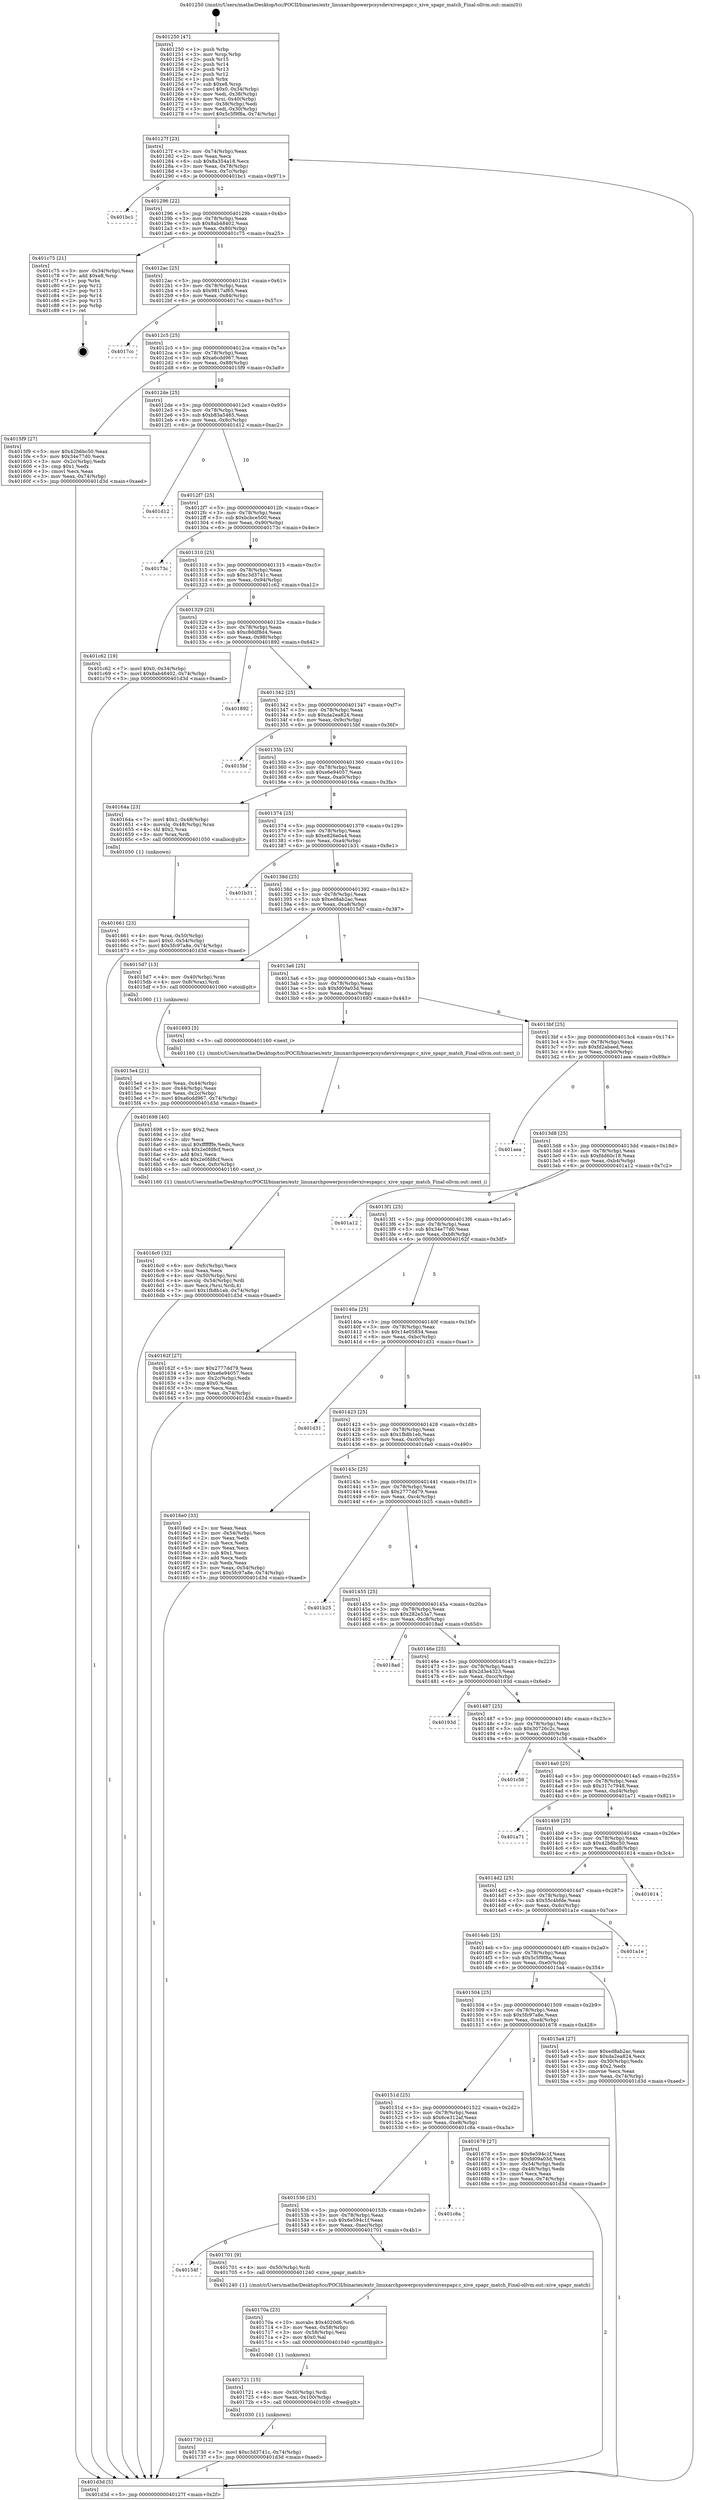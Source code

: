 digraph "0x401250" {
  label = "0x401250 (/mnt/c/Users/mathe/Desktop/tcc/POCII/binaries/extr_linuxarchpowerpcsysdevxivespapr.c_xive_spapr_match_Final-ollvm.out::main(0))"
  labelloc = "t"
  node[shape=record]

  Entry [label="",width=0.3,height=0.3,shape=circle,fillcolor=black,style=filled]
  "0x40127f" [label="{
     0x40127f [23]\l
     | [instrs]\l
     &nbsp;&nbsp;0x40127f \<+3\>: mov -0x74(%rbp),%eax\l
     &nbsp;&nbsp;0x401282 \<+2\>: mov %eax,%ecx\l
     &nbsp;&nbsp;0x401284 \<+6\>: sub $0x8a354a18,%ecx\l
     &nbsp;&nbsp;0x40128a \<+3\>: mov %eax,-0x78(%rbp)\l
     &nbsp;&nbsp;0x40128d \<+3\>: mov %ecx,-0x7c(%rbp)\l
     &nbsp;&nbsp;0x401290 \<+6\>: je 0000000000401bc1 \<main+0x971\>\l
  }"]
  "0x401bc1" [label="{
     0x401bc1\l
  }", style=dashed]
  "0x401296" [label="{
     0x401296 [22]\l
     | [instrs]\l
     &nbsp;&nbsp;0x401296 \<+5\>: jmp 000000000040129b \<main+0x4b\>\l
     &nbsp;&nbsp;0x40129b \<+3\>: mov -0x78(%rbp),%eax\l
     &nbsp;&nbsp;0x40129e \<+5\>: sub $0x8ab48402,%eax\l
     &nbsp;&nbsp;0x4012a3 \<+3\>: mov %eax,-0x80(%rbp)\l
     &nbsp;&nbsp;0x4012a6 \<+6\>: je 0000000000401c75 \<main+0xa25\>\l
  }"]
  Exit [label="",width=0.3,height=0.3,shape=circle,fillcolor=black,style=filled,peripheries=2]
  "0x401c75" [label="{
     0x401c75 [21]\l
     | [instrs]\l
     &nbsp;&nbsp;0x401c75 \<+3\>: mov -0x34(%rbp),%eax\l
     &nbsp;&nbsp;0x401c78 \<+7\>: add $0xe8,%rsp\l
     &nbsp;&nbsp;0x401c7f \<+1\>: pop %rbx\l
     &nbsp;&nbsp;0x401c80 \<+2\>: pop %r12\l
     &nbsp;&nbsp;0x401c82 \<+2\>: pop %r13\l
     &nbsp;&nbsp;0x401c84 \<+2\>: pop %r14\l
     &nbsp;&nbsp;0x401c86 \<+2\>: pop %r15\l
     &nbsp;&nbsp;0x401c88 \<+1\>: pop %rbp\l
     &nbsp;&nbsp;0x401c89 \<+1\>: ret\l
  }"]
  "0x4012ac" [label="{
     0x4012ac [25]\l
     | [instrs]\l
     &nbsp;&nbsp;0x4012ac \<+5\>: jmp 00000000004012b1 \<main+0x61\>\l
     &nbsp;&nbsp;0x4012b1 \<+3\>: mov -0x78(%rbp),%eax\l
     &nbsp;&nbsp;0x4012b4 \<+5\>: sub $0x9817af65,%eax\l
     &nbsp;&nbsp;0x4012b9 \<+6\>: mov %eax,-0x84(%rbp)\l
     &nbsp;&nbsp;0x4012bf \<+6\>: je 00000000004017cc \<main+0x57c\>\l
  }"]
  "0x401730" [label="{
     0x401730 [12]\l
     | [instrs]\l
     &nbsp;&nbsp;0x401730 \<+7\>: movl $0xc3d3741c,-0x74(%rbp)\l
     &nbsp;&nbsp;0x401737 \<+5\>: jmp 0000000000401d3d \<main+0xaed\>\l
  }"]
  "0x4017cc" [label="{
     0x4017cc\l
  }", style=dashed]
  "0x4012c5" [label="{
     0x4012c5 [25]\l
     | [instrs]\l
     &nbsp;&nbsp;0x4012c5 \<+5\>: jmp 00000000004012ca \<main+0x7a\>\l
     &nbsp;&nbsp;0x4012ca \<+3\>: mov -0x78(%rbp),%eax\l
     &nbsp;&nbsp;0x4012cd \<+5\>: sub $0xa6cdd967,%eax\l
     &nbsp;&nbsp;0x4012d2 \<+6\>: mov %eax,-0x88(%rbp)\l
     &nbsp;&nbsp;0x4012d8 \<+6\>: je 00000000004015f9 \<main+0x3a9\>\l
  }"]
  "0x401721" [label="{
     0x401721 [15]\l
     | [instrs]\l
     &nbsp;&nbsp;0x401721 \<+4\>: mov -0x50(%rbp),%rdi\l
     &nbsp;&nbsp;0x401725 \<+6\>: mov %eax,-0x100(%rbp)\l
     &nbsp;&nbsp;0x40172b \<+5\>: call 0000000000401030 \<free@plt\>\l
     | [calls]\l
     &nbsp;&nbsp;0x401030 \{1\} (unknown)\l
  }"]
  "0x4015f9" [label="{
     0x4015f9 [27]\l
     | [instrs]\l
     &nbsp;&nbsp;0x4015f9 \<+5\>: mov $0x42b6bc50,%eax\l
     &nbsp;&nbsp;0x4015fe \<+5\>: mov $0x34e77d0,%ecx\l
     &nbsp;&nbsp;0x401603 \<+3\>: mov -0x2c(%rbp),%edx\l
     &nbsp;&nbsp;0x401606 \<+3\>: cmp $0x1,%edx\l
     &nbsp;&nbsp;0x401609 \<+3\>: cmovl %ecx,%eax\l
     &nbsp;&nbsp;0x40160c \<+3\>: mov %eax,-0x74(%rbp)\l
     &nbsp;&nbsp;0x40160f \<+5\>: jmp 0000000000401d3d \<main+0xaed\>\l
  }"]
  "0x4012de" [label="{
     0x4012de [25]\l
     | [instrs]\l
     &nbsp;&nbsp;0x4012de \<+5\>: jmp 00000000004012e3 \<main+0x93\>\l
     &nbsp;&nbsp;0x4012e3 \<+3\>: mov -0x78(%rbp),%eax\l
     &nbsp;&nbsp;0x4012e6 \<+5\>: sub $0xb83a5465,%eax\l
     &nbsp;&nbsp;0x4012eb \<+6\>: mov %eax,-0x8c(%rbp)\l
     &nbsp;&nbsp;0x4012f1 \<+6\>: je 0000000000401d12 \<main+0xac2\>\l
  }"]
  "0x40170a" [label="{
     0x40170a [23]\l
     | [instrs]\l
     &nbsp;&nbsp;0x40170a \<+10\>: movabs $0x4020d6,%rdi\l
     &nbsp;&nbsp;0x401714 \<+3\>: mov %eax,-0x58(%rbp)\l
     &nbsp;&nbsp;0x401717 \<+3\>: mov -0x58(%rbp),%esi\l
     &nbsp;&nbsp;0x40171a \<+2\>: mov $0x0,%al\l
     &nbsp;&nbsp;0x40171c \<+5\>: call 0000000000401040 \<printf@plt\>\l
     | [calls]\l
     &nbsp;&nbsp;0x401040 \{1\} (unknown)\l
  }"]
  "0x401d12" [label="{
     0x401d12\l
  }", style=dashed]
  "0x4012f7" [label="{
     0x4012f7 [25]\l
     | [instrs]\l
     &nbsp;&nbsp;0x4012f7 \<+5\>: jmp 00000000004012fc \<main+0xac\>\l
     &nbsp;&nbsp;0x4012fc \<+3\>: mov -0x78(%rbp),%eax\l
     &nbsp;&nbsp;0x4012ff \<+5\>: sub $0xbcbce500,%eax\l
     &nbsp;&nbsp;0x401304 \<+6\>: mov %eax,-0x90(%rbp)\l
     &nbsp;&nbsp;0x40130a \<+6\>: je 000000000040173c \<main+0x4ec\>\l
  }"]
  "0x40154f" [label="{
     0x40154f\l
  }", style=dashed]
  "0x40173c" [label="{
     0x40173c\l
  }", style=dashed]
  "0x401310" [label="{
     0x401310 [25]\l
     | [instrs]\l
     &nbsp;&nbsp;0x401310 \<+5\>: jmp 0000000000401315 \<main+0xc5\>\l
     &nbsp;&nbsp;0x401315 \<+3\>: mov -0x78(%rbp),%eax\l
     &nbsp;&nbsp;0x401318 \<+5\>: sub $0xc3d3741c,%eax\l
     &nbsp;&nbsp;0x40131d \<+6\>: mov %eax,-0x94(%rbp)\l
     &nbsp;&nbsp;0x401323 \<+6\>: je 0000000000401c62 \<main+0xa12\>\l
  }"]
  "0x401701" [label="{
     0x401701 [9]\l
     | [instrs]\l
     &nbsp;&nbsp;0x401701 \<+4\>: mov -0x50(%rbp),%rdi\l
     &nbsp;&nbsp;0x401705 \<+5\>: call 0000000000401240 \<xive_spapr_match\>\l
     | [calls]\l
     &nbsp;&nbsp;0x401240 \{1\} (/mnt/c/Users/mathe/Desktop/tcc/POCII/binaries/extr_linuxarchpowerpcsysdevxivespapr.c_xive_spapr_match_Final-ollvm.out::xive_spapr_match)\l
  }"]
  "0x401c62" [label="{
     0x401c62 [19]\l
     | [instrs]\l
     &nbsp;&nbsp;0x401c62 \<+7\>: movl $0x0,-0x34(%rbp)\l
     &nbsp;&nbsp;0x401c69 \<+7\>: movl $0x8ab48402,-0x74(%rbp)\l
     &nbsp;&nbsp;0x401c70 \<+5\>: jmp 0000000000401d3d \<main+0xaed\>\l
  }"]
  "0x401329" [label="{
     0x401329 [25]\l
     | [instrs]\l
     &nbsp;&nbsp;0x401329 \<+5\>: jmp 000000000040132e \<main+0xde\>\l
     &nbsp;&nbsp;0x40132e \<+3\>: mov -0x78(%rbp),%eax\l
     &nbsp;&nbsp;0x401331 \<+5\>: sub $0xc8ddf8d4,%eax\l
     &nbsp;&nbsp;0x401336 \<+6\>: mov %eax,-0x98(%rbp)\l
     &nbsp;&nbsp;0x40133c \<+6\>: je 0000000000401892 \<main+0x642\>\l
  }"]
  "0x401536" [label="{
     0x401536 [25]\l
     | [instrs]\l
     &nbsp;&nbsp;0x401536 \<+5\>: jmp 000000000040153b \<main+0x2eb\>\l
     &nbsp;&nbsp;0x40153b \<+3\>: mov -0x78(%rbp),%eax\l
     &nbsp;&nbsp;0x40153e \<+5\>: sub $0x6e594c1f,%eax\l
     &nbsp;&nbsp;0x401543 \<+6\>: mov %eax,-0xec(%rbp)\l
     &nbsp;&nbsp;0x401549 \<+6\>: je 0000000000401701 \<main+0x4b1\>\l
  }"]
  "0x401892" [label="{
     0x401892\l
  }", style=dashed]
  "0x401342" [label="{
     0x401342 [25]\l
     | [instrs]\l
     &nbsp;&nbsp;0x401342 \<+5\>: jmp 0000000000401347 \<main+0xf7\>\l
     &nbsp;&nbsp;0x401347 \<+3\>: mov -0x78(%rbp),%eax\l
     &nbsp;&nbsp;0x40134a \<+5\>: sub $0xda2ea824,%eax\l
     &nbsp;&nbsp;0x40134f \<+6\>: mov %eax,-0x9c(%rbp)\l
     &nbsp;&nbsp;0x401355 \<+6\>: je 00000000004015bf \<main+0x36f\>\l
  }"]
  "0x401c8a" [label="{
     0x401c8a\l
  }", style=dashed]
  "0x4015bf" [label="{
     0x4015bf\l
  }", style=dashed]
  "0x40135b" [label="{
     0x40135b [25]\l
     | [instrs]\l
     &nbsp;&nbsp;0x40135b \<+5\>: jmp 0000000000401360 \<main+0x110\>\l
     &nbsp;&nbsp;0x401360 \<+3\>: mov -0x78(%rbp),%eax\l
     &nbsp;&nbsp;0x401363 \<+5\>: sub $0xe6e94057,%eax\l
     &nbsp;&nbsp;0x401368 \<+6\>: mov %eax,-0xa0(%rbp)\l
     &nbsp;&nbsp;0x40136e \<+6\>: je 000000000040164a \<main+0x3fa\>\l
  }"]
  "0x4016c0" [label="{
     0x4016c0 [32]\l
     | [instrs]\l
     &nbsp;&nbsp;0x4016c0 \<+6\>: mov -0xfc(%rbp),%ecx\l
     &nbsp;&nbsp;0x4016c6 \<+3\>: imul %eax,%ecx\l
     &nbsp;&nbsp;0x4016c9 \<+4\>: mov -0x50(%rbp),%rsi\l
     &nbsp;&nbsp;0x4016cd \<+4\>: movslq -0x54(%rbp),%rdi\l
     &nbsp;&nbsp;0x4016d1 \<+3\>: mov %ecx,(%rsi,%rdi,4)\l
     &nbsp;&nbsp;0x4016d4 \<+7\>: movl $0x1fb8b1eb,-0x74(%rbp)\l
     &nbsp;&nbsp;0x4016db \<+5\>: jmp 0000000000401d3d \<main+0xaed\>\l
  }"]
  "0x40164a" [label="{
     0x40164a [23]\l
     | [instrs]\l
     &nbsp;&nbsp;0x40164a \<+7\>: movl $0x1,-0x48(%rbp)\l
     &nbsp;&nbsp;0x401651 \<+4\>: movslq -0x48(%rbp),%rax\l
     &nbsp;&nbsp;0x401655 \<+4\>: shl $0x2,%rax\l
     &nbsp;&nbsp;0x401659 \<+3\>: mov %rax,%rdi\l
     &nbsp;&nbsp;0x40165c \<+5\>: call 0000000000401050 \<malloc@plt\>\l
     | [calls]\l
     &nbsp;&nbsp;0x401050 \{1\} (unknown)\l
  }"]
  "0x401374" [label="{
     0x401374 [25]\l
     | [instrs]\l
     &nbsp;&nbsp;0x401374 \<+5\>: jmp 0000000000401379 \<main+0x129\>\l
     &nbsp;&nbsp;0x401379 \<+3\>: mov -0x78(%rbp),%eax\l
     &nbsp;&nbsp;0x40137c \<+5\>: sub $0xe826e0a4,%eax\l
     &nbsp;&nbsp;0x401381 \<+6\>: mov %eax,-0xa4(%rbp)\l
     &nbsp;&nbsp;0x401387 \<+6\>: je 0000000000401b31 \<main+0x8e1\>\l
  }"]
  "0x401698" [label="{
     0x401698 [40]\l
     | [instrs]\l
     &nbsp;&nbsp;0x401698 \<+5\>: mov $0x2,%ecx\l
     &nbsp;&nbsp;0x40169d \<+1\>: cltd\l
     &nbsp;&nbsp;0x40169e \<+2\>: idiv %ecx\l
     &nbsp;&nbsp;0x4016a0 \<+6\>: imul $0xfffffffe,%edx,%ecx\l
     &nbsp;&nbsp;0x4016a6 \<+6\>: sub $0x2e0fd8cf,%ecx\l
     &nbsp;&nbsp;0x4016ac \<+3\>: add $0x1,%ecx\l
     &nbsp;&nbsp;0x4016af \<+6\>: add $0x2e0fd8cf,%ecx\l
     &nbsp;&nbsp;0x4016b5 \<+6\>: mov %ecx,-0xfc(%rbp)\l
     &nbsp;&nbsp;0x4016bb \<+5\>: call 0000000000401160 \<next_i\>\l
     | [calls]\l
     &nbsp;&nbsp;0x401160 \{1\} (/mnt/c/Users/mathe/Desktop/tcc/POCII/binaries/extr_linuxarchpowerpcsysdevxivespapr.c_xive_spapr_match_Final-ollvm.out::next_i)\l
  }"]
  "0x401b31" [label="{
     0x401b31\l
  }", style=dashed]
  "0x40138d" [label="{
     0x40138d [25]\l
     | [instrs]\l
     &nbsp;&nbsp;0x40138d \<+5\>: jmp 0000000000401392 \<main+0x142\>\l
     &nbsp;&nbsp;0x401392 \<+3\>: mov -0x78(%rbp),%eax\l
     &nbsp;&nbsp;0x401395 \<+5\>: sub $0xed8ab2ac,%eax\l
     &nbsp;&nbsp;0x40139a \<+6\>: mov %eax,-0xa8(%rbp)\l
     &nbsp;&nbsp;0x4013a0 \<+6\>: je 00000000004015d7 \<main+0x387\>\l
  }"]
  "0x40151d" [label="{
     0x40151d [25]\l
     | [instrs]\l
     &nbsp;&nbsp;0x40151d \<+5\>: jmp 0000000000401522 \<main+0x2d2\>\l
     &nbsp;&nbsp;0x401522 \<+3\>: mov -0x78(%rbp),%eax\l
     &nbsp;&nbsp;0x401525 \<+5\>: sub $0x6ce312af,%eax\l
     &nbsp;&nbsp;0x40152a \<+6\>: mov %eax,-0xe8(%rbp)\l
     &nbsp;&nbsp;0x401530 \<+6\>: je 0000000000401c8a \<main+0xa3a\>\l
  }"]
  "0x4015d7" [label="{
     0x4015d7 [13]\l
     | [instrs]\l
     &nbsp;&nbsp;0x4015d7 \<+4\>: mov -0x40(%rbp),%rax\l
     &nbsp;&nbsp;0x4015db \<+4\>: mov 0x8(%rax),%rdi\l
     &nbsp;&nbsp;0x4015df \<+5\>: call 0000000000401060 \<atoi@plt\>\l
     | [calls]\l
     &nbsp;&nbsp;0x401060 \{1\} (unknown)\l
  }"]
  "0x4013a6" [label="{
     0x4013a6 [25]\l
     | [instrs]\l
     &nbsp;&nbsp;0x4013a6 \<+5\>: jmp 00000000004013ab \<main+0x15b\>\l
     &nbsp;&nbsp;0x4013ab \<+3\>: mov -0x78(%rbp),%eax\l
     &nbsp;&nbsp;0x4013ae \<+5\>: sub $0xfd09a03d,%eax\l
     &nbsp;&nbsp;0x4013b3 \<+6\>: mov %eax,-0xac(%rbp)\l
     &nbsp;&nbsp;0x4013b9 \<+6\>: je 0000000000401693 \<main+0x443\>\l
  }"]
  "0x401678" [label="{
     0x401678 [27]\l
     | [instrs]\l
     &nbsp;&nbsp;0x401678 \<+5\>: mov $0x6e594c1f,%eax\l
     &nbsp;&nbsp;0x40167d \<+5\>: mov $0xfd09a03d,%ecx\l
     &nbsp;&nbsp;0x401682 \<+3\>: mov -0x54(%rbp),%edx\l
     &nbsp;&nbsp;0x401685 \<+3\>: cmp -0x48(%rbp),%edx\l
     &nbsp;&nbsp;0x401688 \<+3\>: cmovl %ecx,%eax\l
     &nbsp;&nbsp;0x40168b \<+3\>: mov %eax,-0x74(%rbp)\l
     &nbsp;&nbsp;0x40168e \<+5\>: jmp 0000000000401d3d \<main+0xaed\>\l
  }"]
  "0x401693" [label="{
     0x401693 [5]\l
     | [instrs]\l
     &nbsp;&nbsp;0x401693 \<+5\>: call 0000000000401160 \<next_i\>\l
     | [calls]\l
     &nbsp;&nbsp;0x401160 \{1\} (/mnt/c/Users/mathe/Desktop/tcc/POCII/binaries/extr_linuxarchpowerpcsysdevxivespapr.c_xive_spapr_match_Final-ollvm.out::next_i)\l
  }"]
  "0x4013bf" [label="{
     0x4013bf [25]\l
     | [instrs]\l
     &nbsp;&nbsp;0x4013bf \<+5\>: jmp 00000000004013c4 \<main+0x174\>\l
     &nbsp;&nbsp;0x4013c4 \<+3\>: mov -0x78(%rbp),%eax\l
     &nbsp;&nbsp;0x4013c7 \<+5\>: sub $0xfd2abaed,%eax\l
     &nbsp;&nbsp;0x4013cc \<+6\>: mov %eax,-0xb0(%rbp)\l
     &nbsp;&nbsp;0x4013d2 \<+6\>: je 0000000000401aea \<main+0x89a\>\l
  }"]
  "0x401661" [label="{
     0x401661 [23]\l
     | [instrs]\l
     &nbsp;&nbsp;0x401661 \<+4\>: mov %rax,-0x50(%rbp)\l
     &nbsp;&nbsp;0x401665 \<+7\>: movl $0x0,-0x54(%rbp)\l
     &nbsp;&nbsp;0x40166c \<+7\>: movl $0x5fc97a8e,-0x74(%rbp)\l
     &nbsp;&nbsp;0x401673 \<+5\>: jmp 0000000000401d3d \<main+0xaed\>\l
  }"]
  "0x401aea" [label="{
     0x401aea\l
  }", style=dashed]
  "0x4013d8" [label="{
     0x4013d8 [25]\l
     | [instrs]\l
     &nbsp;&nbsp;0x4013d8 \<+5\>: jmp 00000000004013dd \<main+0x18d\>\l
     &nbsp;&nbsp;0x4013dd \<+3\>: mov -0x78(%rbp),%eax\l
     &nbsp;&nbsp;0x4013e0 \<+5\>: sub $0xfdd60c18,%eax\l
     &nbsp;&nbsp;0x4013e5 \<+6\>: mov %eax,-0xb4(%rbp)\l
     &nbsp;&nbsp;0x4013eb \<+6\>: je 0000000000401a12 \<main+0x7c2\>\l
  }"]
  "0x4015e4" [label="{
     0x4015e4 [21]\l
     | [instrs]\l
     &nbsp;&nbsp;0x4015e4 \<+3\>: mov %eax,-0x44(%rbp)\l
     &nbsp;&nbsp;0x4015e7 \<+3\>: mov -0x44(%rbp),%eax\l
     &nbsp;&nbsp;0x4015ea \<+3\>: mov %eax,-0x2c(%rbp)\l
     &nbsp;&nbsp;0x4015ed \<+7\>: movl $0xa6cdd967,-0x74(%rbp)\l
     &nbsp;&nbsp;0x4015f4 \<+5\>: jmp 0000000000401d3d \<main+0xaed\>\l
  }"]
  "0x401a12" [label="{
     0x401a12\l
  }", style=dashed]
  "0x4013f1" [label="{
     0x4013f1 [25]\l
     | [instrs]\l
     &nbsp;&nbsp;0x4013f1 \<+5\>: jmp 00000000004013f6 \<main+0x1a6\>\l
     &nbsp;&nbsp;0x4013f6 \<+3\>: mov -0x78(%rbp),%eax\l
     &nbsp;&nbsp;0x4013f9 \<+5\>: sub $0x34e77d0,%eax\l
     &nbsp;&nbsp;0x4013fe \<+6\>: mov %eax,-0xb8(%rbp)\l
     &nbsp;&nbsp;0x401404 \<+6\>: je 000000000040162f \<main+0x3df\>\l
  }"]
  "0x401250" [label="{
     0x401250 [47]\l
     | [instrs]\l
     &nbsp;&nbsp;0x401250 \<+1\>: push %rbp\l
     &nbsp;&nbsp;0x401251 \<+3\>: mov %rsp,%rbp\l
     &nbsp;&nbsp;0x401254 \<+2\>: push %r15\l
     &nbsp;&nbsp;0x401256 \<+2\>: push %r14\l
     &nbsp;&nbsp;0x401258 \<+2\>: push %r13\l
     &nbsp;&nbsp;0x40125a \<+2\>: push %r12\l
     &nbsp;&nbsp;0x40125c \<+1\>: push %rbx\l
     &nbsp;&nbsp;0x40125d \<+7\>: sub $0xe8,%rsp\l
     &nbsp;&nbsp;0x401264 \<+7\>: movl $0x0,-0x34(%rbp)\l
     &nbsp;&nbsp;0x40126b \<+3\>: mov %edi,-0x38(%rbp)\l
     &nbsp;&nbsp;0x40126e \<+4\>: mov %rsi,-0x40(%rbp)\l
     &nbsp;&nbsp;0x401272 \<+3\>: mov -0x38(%rbp),%edi\l
     &nbsp;&nbsp;0x401275 \<+3\>: mov %edi,-0x30(%rbp)\l
     &nbsp;&nbsp;0x401278 \<+7\>: movl $0x5c5f9f8a,-0x74(%rbp)\l
  }"]
  "0x40162f" [label="{
     0x40162f [27]\l
     | [instrs]\l
     &nbsp;&nbsp;0x40162f \<+5\>: mov $0x2777dd79,%eax\l
     &nbsp;&nbsp;0x401634 \<+5\>: mov $0xe6e94057,%ecx\l
     &nbsp;&nbsp;0x401639 \<+3\>: mov -0x2c(%rbp),%edx\l
     &nbsp;&nbsp;0x40163c \<+3\>: cmp $0x0,%edx\l
     &nbsp;&nbsp;0x40163f \<+3\>: cmove %ecx,%eax\l
     &nbsp;&nbsp;0x401642 \<+3\>: mov %eax,-0x74(%rbp)\l
     &nbsp;&nbsp;0x401645 \<+5\>: jmp 0000000000401d3d \<main+0xaed\>\l
  }"]
  "0x40140a" [label="{
     0x40140a [25]\l
     | [instrs]\l
     &nbsp;&nbsp;0x40140a \<+5\>: jmp 000000000040140f \<main+0x1bf\>\l
     &nbsp;&nbsp;0x40140f \<+3\>: mov -0x78(%rbp),%eax\l
     &nbsp;&nbsp;0x401412 \<+5\>: sub $0x14e05854,%eax\l
     &nbsp;&nbsp;0x401417 \<+6\>: mov %eax,-0xbc(%rbp)\l
     &nbsp;&nbsp;0x40141d \<+6\>: je 0000000000401d31 \<main+0xae1\>\l
  }"]
  "0x401d3d" [label="{
     0x401d3d [5]\l
     | [instrs]\l
     &nbsp;&nbsp;0x401d3d \<+5\>: jmp 000000000040127f \<main+0x2f\>\l
  }"]
  "0x401d31" [label="{
     0x401d31\l
  }", style=dashed]
  "0x401423" [label="{
     0x401423 [25]\l
     | [instrs]\l
     &nbsp;&nbsp;0x401423 \<+5\>: jmp 0000000000401428 \<main+0x1d8\>\l
     &nbsp;&nbsp;0x401428 \<+3\>: mov -0x78(%rbp),%eax\l
     &nbsp;&nbsp;0x40142b \<+5\>: sub $0x1fb8b1eb,%eax\l
     &nbsp;&nbsp;0x401430 \<+6\>: mov %eax,-0xc0(%rbp)\l
     &nbsp;&nbsp;0x401436 \<+6\>: je 00000000004016e0 \<main+0x490\>\l
  }"]
  "0x401504" [label="{
     0x401504 [25]\l
     | [instrs]\l
     &nbsp;&nbsp;0x401504 \<+5\>: jmp 0000000000401509 \<main+0x2b9\>\l
     &nbsp;&nbsp;0x401509 \<+3\>: mov -0x78(%rbp),%eax\l
     &nbsp;&nbsp;0x40150c \<+5\>: sub $0x5fc97a8e,%eax\l
     &nbsp;&nbsp;0x401511 \<+6\>: mov %eax,-0xe4(%rbp)\l
     &nbsp;&nbsp;0x401517 \<+6\>: je 0000000000401678 \<main+0x428\>\l
  }"]
  "0x4016e0" [label="{
     0x4016e0 [33]\l
     | [instrs]\l
     &nbsp;&nbsp;0x4016e0 \<+2\>: xor %eax,%eax\l
     &nbsp;&nbsp;0x4016e2 \<+3\>: mov -0x54(%rbp),%ecx\l
     &nbsp;&nbsp;0x4016e5 \<+2\>: mov %eax,%edx\l
     &nbsp;&nbsp;0x4016e7 \<+2\>: sub %ecx,%edx\l
     &nbsp;&nbsp;0x4016e9 \<+2\>: mov %eax,%ecx\l
     &nbsp;&nbsp;0x4016eb \<+3\>: sub $0x1,%ecx\l
     &nbsp;&nbsp;0x4016ee \<+2\>: add %ecx,%edx\l
     &nbsp;&nbsp;0x4016f0 \<+2\>: sub %edx,%eax\l
     &nbsp;&nbsp;0x4016f2 \<+3\>: mov %eax,-0x54(%rbp)\l
     &nbsp;&nbsp;0x4016f5 \<+7\>: movl $0x5fc97a8e,-0x74(%rbp)\l
     &nbsp;&nbsp;0x4016fc \<+5\>: jmp 0000000000401d3d \<main+0xaed\>\l
  }"]
  "0x40143c" [label="{
     0x40143c [25]\l
     | [instrs]\l
     &nbsp;&nbsp;0x40143c \<+5\>: jmp 0000000000401441 \<main+0x1f1\>\l
     &nbsp;&nbsp;0x401441 \<+3\>: mov -0x78(%rbp),%eax\l
     &nbsp;&nbsp;0x401444 \<+5\>: sub $0x2777dd79,%eax\l
     &nbsp;&nbsp;0x401449 \<+6\>: mov %eax,-0xc4(%rbp)\l
     &nbsp;&nbsp;0x40144f \<+6\>: je 0000000000401b25 \<main+0x8d5\>\l
  }"]
  "0x4015a4" [label="{
     0x4015a4 [27]\l
     | [instrs]\l
     &nbsp;&nbsp;0x4015a4 \<+5\>: mov $0xed8ab2ac,%eax\l
     &nbsp;&nbsp;0x4015a9 \<+5\>: mov $0xda2ea824,%ecx\l
     &nbsp;&nbsp;0x4015ae \<+3\>: mov -0x30(%rbp),%edx\l
     &nbsp;&nbsp;0x4015b1 \<+3\>: cmp $0x2,%edx\l
     &nbsp;&nbsp;0x4015b4 \<+3\>: cmovne %ecx,%eax\l
     &nbsp;&nbsp;0x4015b7 \<+3\>: mov %eax,-0x74(%rbp)\l
     &nbsp;&nbsp;0x4015ba \<+5\>: jmp 0000000000401d3d \<main+0xaed\>\l
  }"]
  "0x401b25" [label="{
     0x401b25\l
  }", style=dashed]
  "0x401455" [label="{
     0x401455 [25]\l
     | [instrs]\l
     &nbsp;&nbsp;0x401455 \<+5\>: jmp 000000000040145a \<main+0x20a\>\l
     &nbsp;&nbsp;0x40145a \<+3\>: mov -0x78(%rbp),%eax\l
     &nbsp;&nbsp;0x40145d \<+5\>: sub $0x282e53a7,%eax\l
     &nbsp;&nbsp;0x401462 \<+6\>: mov %eax,-0xc8(%rbp)\l
     &nbsp;&nbsp;0x401468 \<+6\>: je 00000000004018ad \<main+0x65d\>\l
  }"]
  "0x4014eb" [label="{
     0x4014eb [25]\l
     | [instrs]\l
     &nbsp;&nbsp;0x4014eb \<+5\>: jmp 00000000004014f0 \<main+0x2a0\>\l
     &nbsp;&nbsp;0x4014f0 \<+3\>: mov -0x78(%rbp),%eax\l
     &nbsp;&nbsp;0x4014f3 \<+5\>: sub $0x5c5f9f8a,%eax\l
     &nbsp;&nbsp;0x4014f8 \<+6\>: mov %eax,-0xe0(%rbp)\l
     &nbsp;&nbsp;0x4014fe \<+6\>: je 00000000004015a4 \<main+0x354\>\l
  }"]
  "0x4018ad" [label="{
     0x4018ad\l
  }", style=dashed]
  "0x40146e" [label="{
     0x40146e [25]\l
     | [instrs]\l
     &nbsp;&nbsp;0x40146e \<+5\>: jmp 0000000000401473 \<main+0x223\>\l
     &nbsp;&nbsp;0x401473 \<+3\>: mov -0x78(%rbp),%eax\l
     &nbsp;&nbsp;0x401476 \<+5\>: sub $0x2d3e4323,%eax\l
     &nbsp;&nbsp;0x40147b \<+6\>: mov %eax,-0xcc(%rbp)\l
     &nbsp;&nbsp;0x401481 \<+6\>: je 000000000040193d \<main+0x6ed\>\l
  }"]
  "0x401a1e" [label="{
     0x401a1e\l
  }", style=dashed]
  "0x40193d" [label="{
     0x40193d\l
  }", style=dashed]
  "0x401487" [label="{
     0x401487 [25]\l
     | [instrs]\l
     &nbsp;&nbsp;0x401487 \<+5\>: jmp 000000000040148c \<main+0x23c\>\l
     &nbsp;&nbsp;0x40148c \<+3\>: mov -0x78(%rbp),%eax\l
     &nbsp;&nbsp;0x40148f \<+5\>: sub $0x30726c2c,%eax\l
     &nbsp;&nbsp;0x401494 \<+6\>: mov %eax,-0xd0(%rbp)\l
     &nbsp;&nbsp;0x40149a \<+6\>: je 0000000000401c56 \<main+0xa06\>\l
  }"]
  "0x4014d2" [label="{
     0x4014d2 [25]\l
     | [instrs]\l
     &nbsp;&nbsp;0x4014d2 \<+5\>: jmp 00000000004014d7 \<main+0x287\>\l
     &nbsp;&nbsp;0x4014d7 \<+3\>: mov -0x78(%rbp),%eax\l
     &nbsp;&nbsp;0x4014da \<+5\>: sub $0x55c4bfde,%eax\l
     &nbsp;&nbsp;0x4014df \<+6\>: mov %eax,-0xdc(%rbp)\l
     &nbsp;&nbsp;0x4014e5 \<+6\>: je 0000000000401a1e \<main+0x7ce\>\l
  }"]
  "0x401c56" [label="{
     0x401c56\l
  }", style=dashed]
  "0x4014a0" [label="{
     0x4014a0 [25]\l
     | [instrs]\l
     &nbsp;&nbsp;0x4014a0 \<+5\>: jmp 00000000004014a5 \<main+0x255\>\l
     &nbsp;&nbsp;0x4014a5 \<+3\>: mov -0x78(%rbp),%eax\l
     &nbsp;&nbsp;0x4014a8 \<+5\>: sub $0x317c7948,%eax\l
     &nbsp;&nbsp;0x4014ad \<+6\>: mov %eax,-0xd4(%rbp)\l
     &nbsp;&nbsp;0x4014b3 \<+6\>: je 0000000000401a71 \<main+0x821\>\l
  }"]
  "0x401614" [label="{
     0x401614\l
  }", style=dashed]
  "0x401a71" [label="{
     0x401a71\l
  }", style=dashed]
  "0x4014b9" [label="{
     0x4014b9 [25]\l
     | [instrs]\l
     &nbsp;&nbsp;0x4014b9 \<+5\>: jmp 00000000004014be \<main+0x26e\>\l
     &nbsp;&nbsp;0x4014be \<+3\>: mov -0x78(%rbp),%eax\l
     &nbsp;&nbsp;0x4014c1 \<+5\>: sub $0x42b6bc50,%eax\l
     &nbsp;&nbsp;0x4014c6 \<+6\>: mov %eax,-0xd8(%rbp)\l
     &nbsp;&nbsp;0x4014cc \<+6\>: je 0000000000401614 \<main+0x3c4\>\l
  }"]
  Entry -> "0x401250" [label=" 1"]
  "0x40127f" -> "0x401bc1" [label=" 0"]
  "0x40127f" -> "0x401296" [label=" 12"]
  "0x401c75" -> Exit [label=" 1"]
  "0x401296" -> "0x401c75" [label=" 1"]
  "0x401296" -> "0x4012ac" [label=" 11"]
  "0x401c62" -> "0x401d3d" [label=" 1"]
  "0x4012ac" -> "0x4017cc" [label=" 0"]
  "0x4012ac" -> "0x4012c5" [label=" 11"]
  "0x401730" -> "0x401d3d" [label=" 1"]
  "0x4012c5" -> "0x4015f9" [label=" 1"]
  "0x4012c5" -> "0x4012de" [label=" 10"]
  "0x401721" -> "0x401730" [label=" 1"]
  "0x4012de" -> "0x401d12" [label=" 0"]
  "0x4012de" -> "0x4012f7" [label=" 10"]
  "0x40170a" -> "0x401721" [label=" 1"]
  "0x4012f7" -> "0x40173c" [label=" 0"]
  "0x4012f7" -> "0x401310" [label=" 10"]
  "0x401701" -> "0x40170a" [label=" 1"]
  "0x401310" -> "0x401c62" [label=" 1"]
  "0x401310" -> "0x401329" [label=" 9"]
  "0x401536" -> "0x40154f" [label=" 0"]
  "0x401329" -> "0x401892" [label=" 0"]
  "0x401329" -> "0x401342" [label=" 9"]
  "0x401536" -> "0x401701" [label=" 1"]
  "0x401342" -> "0x4015bf" [label=" 0"]
  "0x401342" -> "0x40135b" [label=" 9"]
  "0x40151d" -> "0x401536" [label=" 1"]
  "0x40135b" -> "0x40164a" [label=" 1"]
  "0x40135b" -> "0x401374" [label=" 8"]
  "0x40151d" -> "0x401c8a" [label=" 0"]
  "0x401374" -> "0x401b31" [label=" 0"]
  "0x401374" -> "0x40138d" [label=" 8"]
  "0x4016e0" -> "0x401d3d" [label=" 1"]
  "0x40138d" -> "0x4015d7" [label=" 1"]
  "0x40138d" -> "0x4013a6" [label=" 7"]
  "0x4016c0" -> "0x401d3d" [label=" 1"]
  "0x4013a6" -> "0x401693" [label=" 1"]
  "0x4013a6" -> "0x4013bf" [label=" 6"]
  "0x401698" -> "0x4016c0" [label=" 1"]
  "0x4013bf" -> "0x401aea" [label=" 0"]
  "0x4013bf" -> "0x4013d8" [label=" 6"]
  "0x401678" -> "0x401d3d" [label=" 2"]
  "0x4013d8" -> "0x401a12" [label=" 0"]
  "0x4013d8" -> "0x4013f1" [label=" 6"]
  "0x401504" -> "0x40151d" [label=" 1"]
  "0x4013f1" -> "0x40162f" [label=" 1"]
  "0x4013f1" -> "0x40140a" [label=" 5"]
  "0x401504" -> "0x401678" [label=" 2"]
  "0x40140a" -> "0x401d31" [label=" 0"]
  "0x40140a" -> "0x401423" [label=" 5"]
  "0x401693" -> "0x401698" [label=" 1"]
  "0x401423" -> "0x4016e0" [label=" 1"]
  "0x401423" -> "0x40143c" [label=" 4"]
  "0x401661" -> "0x401d3d" [label=" 1"]
  "0x40143c" -> "0x401b25" [label=" 0"]
  "0x40143c" -> "0x401455" [label=" 4"]
  "0x40164a" -> "0x401661" [label=" 1"]
  "0x401455" -> "0x4018ad" [label=" 0"]
  "0x401455" -> "0x40146e" [label=" 4"]
  "0x4015f9" -> "0x401d3d" [label=" 1"]
  "0x40146e" -> "0x40193d" [label=" 0"]
  "0x40146e" -> "0x401487" [label=" 4"]
  "0x4015e4" -> "0x401d3d" [label=" 1"]
  "0x401487" -> "0x401c56" [label=" 0"]
  "0x401487" -> "0x4014a0" [label=" 4"]
  "0x401d3d" -> "0x40127f" [label=" 11"]
  "0x4014a0" -> "0x401a71" [label=" 0"]
  "0x4014a0" -> "0x4014b9" [label=" 4"]
  "0x401250" -> "0x40127f" [label=" 1"]
  "0x4014b9" -> "0x401614" [label=" 0"]
  "0x4014b9" -> "0x4014d2" [label=" 4"]
  "0x4015d7" -> "0x4015e4" [label=" 1"]
  "0x4014d2" -> "0x401a1e" [label=" 0"]
  "0x4014d2" -> "0x4014eb" [label=" 4"]
  "0x40162f" -> "0x401d3d" [label=" 1"]
  "0x4014eb" -> "0x4015a4" [label=" 1"]
  "0x4014eb" -> "0x401504" [label=" 3"]
  "0x4015a4" -> "0x401d3d" [label=" 1"]
}
